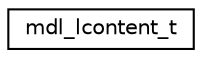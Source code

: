 digraph G
{
  edge [fontname="Helvetica",fontsize="10",labelfontname="Helvetica",labelfontsize="10"];
  node [fontname="Helvetica",fontsize="10",shape=record];
  rankdir="LR";
  Node1 [label="mdl_lcontent_t",height=0.2,width=0.4,color="black", fillcolor="white", style="filled",URL="$structmdl__lcontent__t.html"];
}
